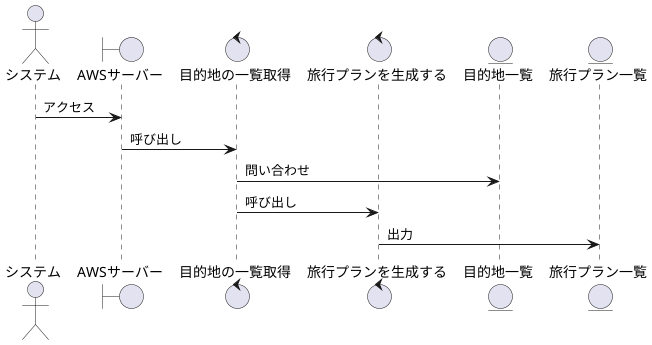 @startuml

actor システム 

boundary AWSサーバー

control 目的地の一覧取得
control 旅行プランを生成する

entity 目的地一覧
entity 旅行プラン一覧

システム -> AWSサーバー : アクセス
AWSサーバー -> 目的地の一覧取得 : 呼び出し
目的地の一覧取得 -> 目的地一覧 : 問い合わせ
目的地の一覧取得 -> 旅行プランを生成する : 呼び出し
旅行プランを生成する -> 旅行プラン一覧 : 出力

@enduml
